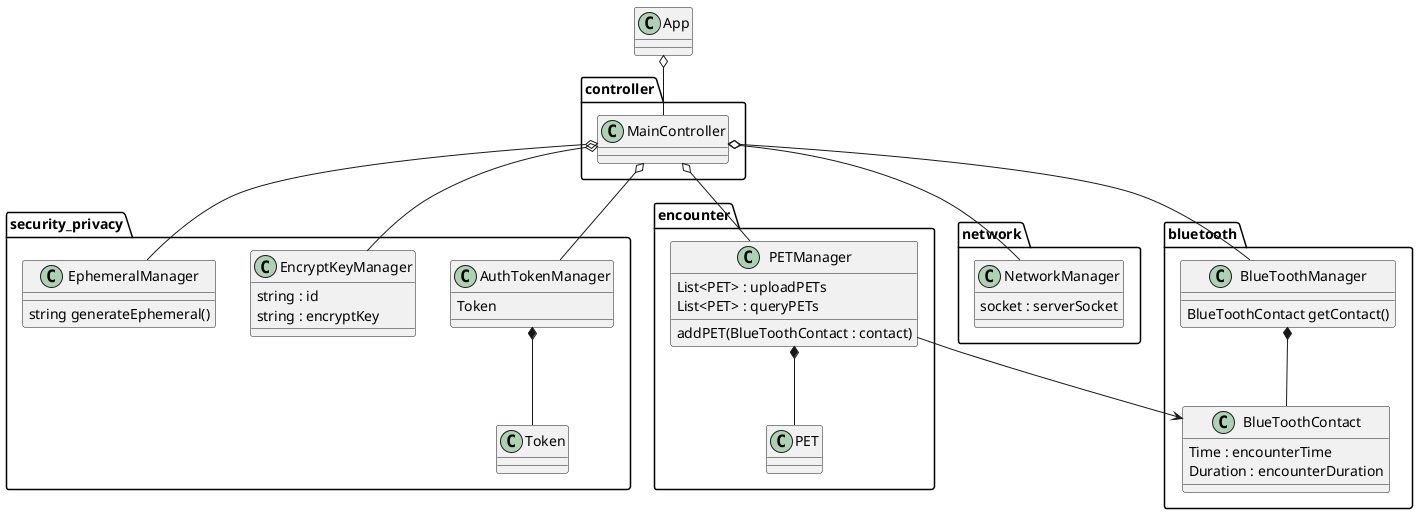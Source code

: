 @startuml
class App
package controller {
class MainController
}
App o-- MainController

package security_privacy {
    class AuthTokenManager {
        Token
    }
    class Token {

    }

    class EncryptKeyManager {
        string : id
        string : encryptKey
    }

    class EphemeralManager
    {
        string generateEphemeral()
    }
}
MainController o-- AuthTokenManager
AuthTokenManager *-- Token
MainController o-- EncryptKeyManager
MainController o-- EphemeralManager

package encounter {
    class PET {

    }

    class PETManager {
        List<PET> : uploadPETs
        List<PET> : queryPETs
        addPET(BlueToothContact : contact)
    }
}
MainController o-- PETManager
PETManager *-- PET

package network {
    class NetworkManager {
        socket : serverSocket
    }
}
MainController o-- NetworkManager

package bluetooth {

    class BlueToothContact
    {
        Time : encounterTime
        Duration : encounterDuration
    }

    class BlueToothManager {
        BlueToothContact getContact()
    }
}
PETManager --> BlueToothContact
BlueToothManager *-- BlueToothContact
MainController o-- BlueToothManager

@enduml
